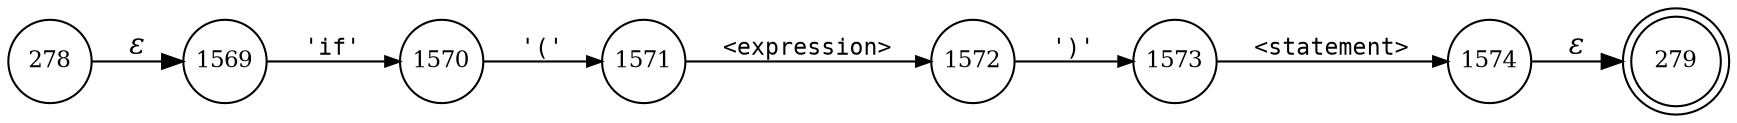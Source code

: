 digraph ATN {
rankdir=LR;
s279[fontsize=11, label="279", shape=doublecircle, fixedsize=true, width=.6];
s1569[fontsize=11,label="1569", shape=circle, fixedsize=true, width=.55, peripheries=1];
s1570[fontsize=11,label="1570", shape=circle, fixedsize=true, width=.55, peripheries=1];
s1571[fontsize=11,label="1571", shape=circle, fixedsize=true, width=.55, peripheries=1];
s1572[fontsize=11,label="1572", shape=circle, fixedsize=true, width=.55, peripheries=1];
s1573[fontsize=11,label="1573", shape=circle, fixedsize=true, width=.55, peripheries=1];
s278[fontsize=11,label="278", shape=circle, fixedsize=true, width=.55, peripheries=1];
s1574[fontsize=11,label="1574", shape=circle, fixedsize=true, width=.55, peripheries=1];
s278 -> s1569 [fontname="Times-Italic", label="&epsilon;"];
s1569 -> s1570 [fontsize=11, fontname="Courier", arrowsize=.7, label = "'if'", arrowhead = normal];
s1570 -> s1571 [fontsize=11, fontname="Courier", arrowsize=.7, label = "'('", arrowhead = normal];
s1571 -> s1572 [fontsize=11, fontname="Courier", arrowsize=.7, label = "<expression>", arrowhead = normal];
s1572 -> s1573 [fontsize=11, fontname="Courier", arrowsize=.7, label = "')'", arrowhead = normal];
s1573 -> s1574 [fontsize=11, fontname="Courier", arrowsize=.7, label = "<statement>", arrowhead = normal];
s1574 -> s279 [fontname="Times-Italic", label="&epsilon;"];
}